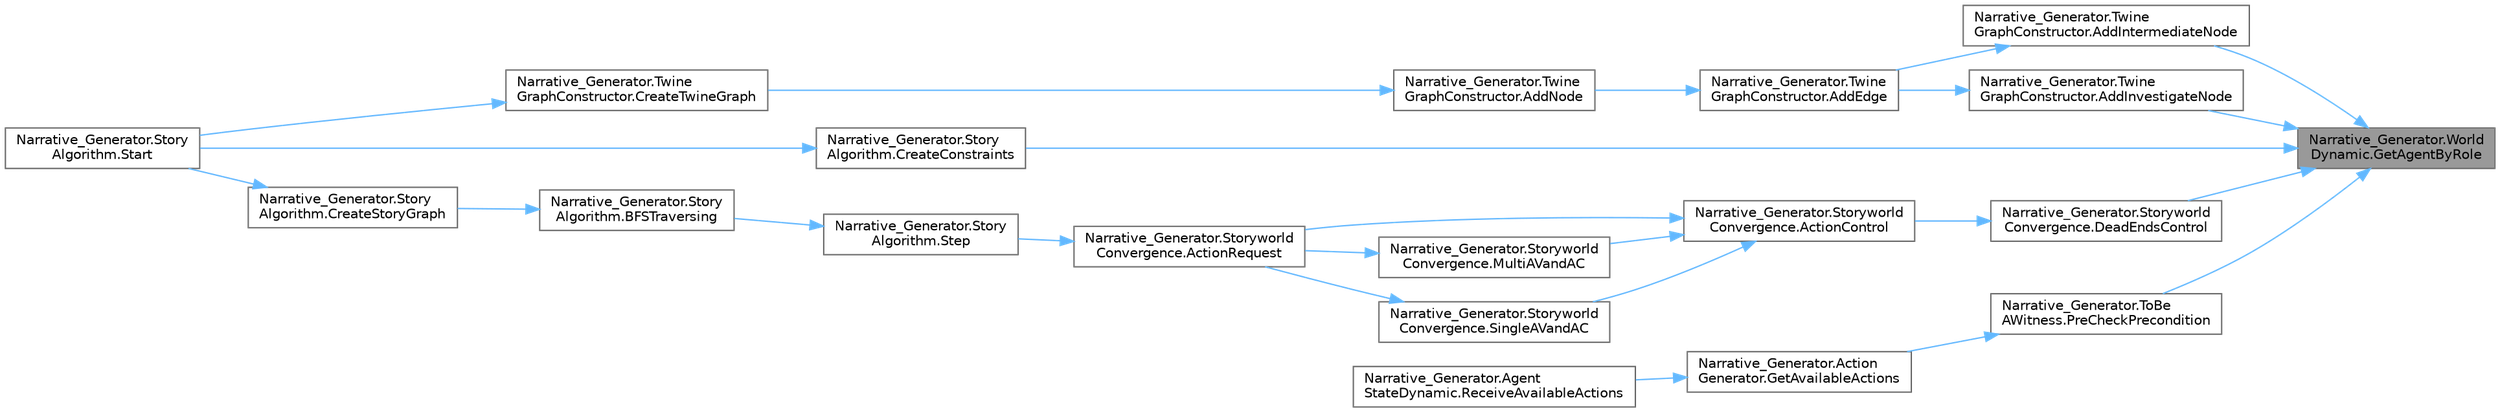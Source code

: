 digraph "Narrative_Generator.WorldDynamic.GetAgentByRole"
{
 // LATEX_PDF_SIZE
  bgcolor="transparent";
  edge [fontname=Helvetica,fontsize=10,labelfontname=Helvetica,labelfontsize=10];
  node [fontname=Helvetica,fontsize=10,shape=box,height=0.2,width=0.4];
  rankdir="RL";
  Node1 [label="Narrative_Generator.World\lDynamic.GetAgentByRole",height=0.2,width=0.4,color="gray40", fillcolor="grey60", style="filled", fontcolor="black",tooltip="Returns the first founded agent with the specified role."];
  Node1 -> Node2 [dir="back",color="steelblue1",style="solid"];
  Node2 [label="Narrative_Generator.Twine\lGraphConstructor.AddIntermediateNode",height=0.2,width=0.4,color="grey40", fillcolor="white", style="filled",URL="$class_narrative___generator_1_1_twine_graph_constructor.html#a4a2e0895797d89c49227c800d9831ed2",tooltip="A method for creating a node that is used to create a contextual relationship between other nodes."];
  Node2 -> Node3 [dir="back",color="steelblue1",style="solid"];
  Node3 [label="Narrative_Generator.Twine\lGraphConstructor.AddEdge",height=0.2,width=0.4,color="grey40", fillcolor="white", style="filled",URL="$class_narrative___generator_1_1_twine_graph_constructor.html#a3cc543ef2ad669f20d596ece8a6a51a1",tooltip="A method that creates a representation of an edge in a graph - in Twine it is a connection between no..."];
  Node3 -> Node4 [dir="back",color="steelblue1",style="solid"];
  Node4 [label="Narrative_Generator.Twine\lGraphConstructor.AddNode",height=0.2,width=0.4,color="grey40", fillcolor="white", style="filled",URL="$class_narrative___generator_1_1_twine_graph_constructor.html#a11d69d897952a7af20c3c8bd7831c937",tooltip="A method that creates text for an individual node."];
  Node4 -> Node5 [dir="back",color="steelblue1",style="solid"];
  Node5 [label="Narrative_Generator.Twine\lGraphConstructor.CreateTwineGraph",height=0.2,width=0.4,color="grey40", fillcolor="white", style="filled",URL="$class_narrative___generator_1_1_twine_graph_constructor.html#a791e9c39f029bb3cafd20ad6ceae1b74",tooltip="A method for converting a story graph into an interactive story for Twine."];
  Node5 -> Node6 [dir="back",color="steelblue1",style="solid"];
  Node6 [label="Narrative_Generator.Story\lAlgorithm.Start",height=0.2,width=0.4,color="grey40", fillcolor="white", style="filled",URL="$class_narrative___generator_1_1_story_algorithm.html#a84193cf4bd94e0c652a31dbb175214d1",tooltip="Method is an entry point that controls the operation of the algorithm (the sequence of launching othe..."];
  Node1 -> Node7 [dir="back",color="steelblue1",style="solid"];
  Node7 [label="Narrative_Generator.Twine\lGraphConstructor.AddInvestigateNode",height=0.2,width=0.4,color="grey40", fillcolor="white", style="filled",URL="$class_narrative___generator_1_1_twine_graph_constructor.html#a3557e0657349f1c93b30d9ddea327e2d",tooltip="An optional node that describes the result of the search evidences action and provides details."];
  Node7 -> Node3 [dir="back",color="steelblue1",style="solid"];
  Node1 -> Node8 [dir="back",color="steelblue1",style="solid"];
  Node8 [label="Narrative_Generator.Story\lAlgorithm.CreateConstraints",height=0.2,width=0.4,color="grey40", fillcolor="white", style="filled",URL="$class_narrative___generator_1_1_story_algorithm.html#a2170a99b955e35b088b310b1ee1b0f46",tooltip="A method that defines the constraints imposed on the story."];
  Node8 -> Node6 [dir="back",color="steelblue1",style="solid"];
  Node1 -> Node9 [dir="back",color="steelblue1",style="solid"];
  Node9 [label="Narrative_Generator.Storyworld\lConvergence.DeadEndsControl",height=0.2,width=0.4,color="grey40", fillcolor="white", style="filled",URL="$class_narrative___generator_1_1_storyworld_convergence.html#ab2470de3ef2f8ecb825831da3a80b68d",tooltip="A method that checks whether the effects of the action under test will result in a dead end in the gr..."];
  Node9 -> Node10 [dir="back",color="steelblue1",style="solid"];
  Node10 [label="Narrative_Generator.Storyworld\lConvergence.ActionControl",height=0.2,width=0.4,color="grey40", fillcolor="white", style="filled",URL="$class_narrative___generator_1_1_storyworld_convergence.html#ab63aeb27180c660c584261acd9e7051d",tooltip="Checking the action for violation of the established constraints and the reachability of the goal sta..."];
  Node10 -> Node11 [dir="back",color="steelblue1",style="solid"];
  Node11 [label="Narrative_Generator.Storyworld\lConvergence.ActionRequest",height=0.2,width=0.4,color="grey40", fillcolor="white", style="filled",URL="$class_narrative___generator_1_1_storyworld_convergence.html#a371ff7aeb10e59e3c51971228ea94378",tooltip="The agent updates his beliefs, calculates a plan, chooses an action, assigns variables to it,..."];
  Node11 -> Node12 [dir="back",color="steelblue1",style="solid"];
  Node12 [label="Narrative_Generator.Story\lAlgorithm.Step",height=0.2,width=0.4,color="grey40", fillcolor="white", style="filled",URL="$class_narrative___generator_1_1_story_algorithm.html#a14fcd8daa5dd92cef5b985a754ffa59e",tooltip="Convergence in turn asks agents for actions, checks them, applies them, counteracts them,..."];
  Node12 -> Node13 [dir="back",color="steelblue1",style="solid"];
  Node13 [label="Narrative_Generator.Story\lAlgorithm.BFSTraversing",height=0.2,width=0.4,color="grey40", fillcolor="white", style="filled",URL="$class_narrative___generator_1_1_story_algorithm.html#a7791dc587915617de53183d85424e7aa",tooltip="A method in which we sequentially create a story graph, node by node, starting at the root,..."];
  Node13 -> Node14 [dir="back",color="steelblue1",style="solid"];
  Node14 [label="Narrative_Generator.Story\lAlgorithm.CreateStoryGraph",height=0.2,width=0.4,color="grey40", fillcolor="white", style="filled",URL="$class_narrative___generator_1_1_story_algorithm.html#a14b46d881caea879deaf6900c24930c1",tooltip="The method that controls the creation of the story graph."];
  Node14 -> Node6 [dir="back",color="steelblue1",style="solid"];
  Node10 -> Node15 [dir="back",color="steelblue1",style="solid"];
  Node15 [label="Narrative_Generator.Storyworld\lConvergence.MultiAVandAC",height=0.2,width=0.4,color="grey40", fillcolor="white", style="filled",URL="$class_narrative___generator_1_1_storyworld_convergence.html#a27d193b37c3114cc18d690e4846de59c",tooltip="A method that assigns variables (parameters) and checks the constraints of several actions of the sam..."];
  Node15 -> Node11 [dir="back",color="steelblue1",style="solid"];
  Node10 -> Node16 [dir="back",color="steelblue1",style="solid"];
  Node16 [label="Narrative_Generator.Storyworld\lConvergence.SingleAVandAC",height=0.2,width=0.4,color="grey40", fillcolor="white", style="filled",URL="$class_narrative___generator_1_1_storyworld_convergence.html#a89bee4b7f2aaec44bd5aac2d8f020981",tooltip="A method that assigns variables (parameters) and checks the constraints of one specific action."];
  Node16 -> Node11 [dir="back",color="steelblue1",style="solid"];
  Node1 -> Node17 [dir="back",color="steelblue1",style="solid"];
  Node17 [label="Narrative_Generator.ToBe\lAWitness.PreCheckPrecondition",height=0.2,width=0.4,color="grey40", fillcolor="white", style="filled",URL="$class_narrative___generator_1_1_to_be_a_witness.html#aff274bb30334f6b2d73c08b703017f8b",tooltip="A method that checks the most basic preconditions for an action."];
  Node17 -> Node18 [dir="back",color="steelblue1",style="solid"];
  Node18 [label="Narrative_Generator.Action\lGenerator.GetAvailableActions",height=0.2,width=0.4,color="grey40", fillcolor="white", style="filled",URL="$class_narrative___generator_1_1_action_generator.html#a4452d6b604097b3e5f892d2267d1ff40",tooltip="A method that returns all valid NOW actions for the agent, given the context."];
  Node18 -> Node19 [dir="back",color="steelblue1",style="solid"];
  Node19 [label="Narrative_Generator.Agent\lStateDynamic.ReceiveAvailableActions",height=0.2,width=0.4,color="grey40", fillcolor="white", style="filled",URL="$class_narrative___generator_1_1_agent_state_dynamic.html#a3763f0932f3cd8e9615b67ce43dbf4dd",tooltip="Populates the list of actions available to the agent."];
}
